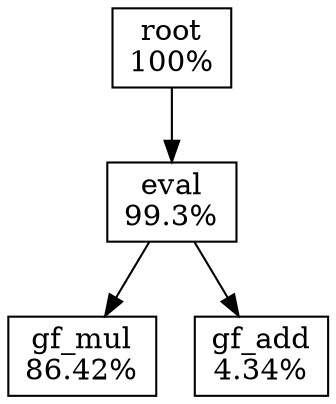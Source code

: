 digraph G {
  {
    node [shape=box]
    root [label="root\n100%"]
    eval [label="eval\n99.3%"]
    gf_mul [label="gf_mul\n86.42%"]
    gf_add [label="gf_add\n4.34%"]
  }
  root -> eval
  eval -> gf_mul
  eval -> gf_add
}
